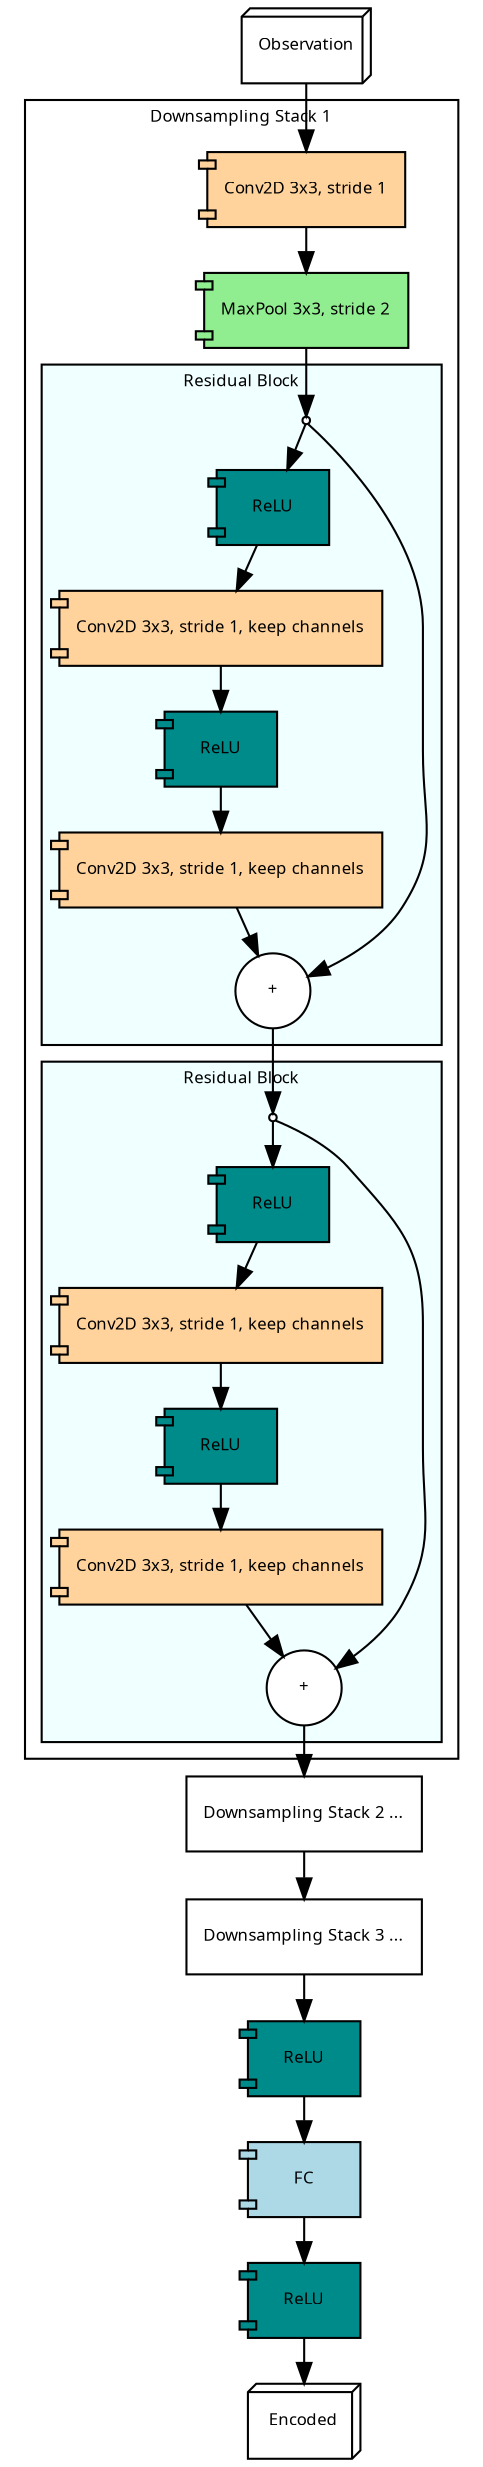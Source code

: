 digraph {
    graph [fontsize=8 fontname="Verdana" compound=true, ranksep=0.3 ];
    node [ fontname="Handlee", fontsize=8, shape=component];
    edge [ fontname="Handlee", fontsize=6 ];
    rankdir = TB;

    ob [ label=<Observation>, shape=box3d ];

    subgraph cluster_downsample_1 {
        label = "Downsampling Stack 1";
        style = "filled";
        fillcolor = white;
        node [style=filled,fillcolor=white];

        first_conv_1 [ label=<Conv2D 3x3, stride 1>, style=filled, fillcolor=burlywood1 ];
        maxpool_1 [ label=<MaxPool 3x3, stride 2>, style=filled, fillcolor=lightgreen ];

        subgraph cluster_residual_1_1 {
            label = "Residual Block";
            style = "filled";
            fillcolor = azure1;
            node [style=filled,fillcolor=white];

            input_1_1 [ label=<>, shape=point ];

            first_relu_1_1 [ label=<ReLU>, fillcolor=cyan4 ];
            first_res_conv_1_1 [ label=<Conv2D 3x3, stride 1, keep channels>, style=filled, fillcolor=burlywood1 ];
            second_relu_1_1 [ label=<ReLU>, fillcolor=cyan4 ];
            second_res_conv_1_1 [ label=<Conv2D 3x3, stride 1, keep channels>, style=filled, fillcolor=burlywood1 ];

            output_1_1 [ label=<+>, shape=circle ];

            input_1_1 -> first_relu_1_1 -> first_res_conv_1_1 -> second_relu_1_1 -> second_res_conv_1_1 -> output_1_1;
            input_1_1 -> output_1_1;
        }

        subgraph cluster_residual_1_2 {
            label = "Residual Block";
            style = "filled";
            fillcolor = azure1;
            node [style=filled,fillcolor=white];

            input_1_2 [ label=<>, shape=point ];

            first_relu_1_2 [ label=<ReLU>, fillcolor=cyan4 ];
            first_res_conv_1_2 [ label=<Conv2D 3x3, stride 1, keep channels>, style=filled, fillcolor=burlywood1 ];
            second_relu_1_2 [ label=<ReLU>, fillcolor=cyan4 ];
            second_res_conv_1_2 [ label=<Conv2D 3x3, stride 1, keep channels>, style=filled, fillcolor=burlywood1 ];

            output_1_2 [ label=<+>, shape=circle ];

            input_1_2 -> first_relu_1_2 -> first_res_conv_1_2 -> second_relu_1_2 -> second_res_conv_1_2 -> output_1_2;
            input_1_2 -> output_1_2;
        }

        first_conv_1 -> maxpool_1;
        maxpool_1 -> input_1_1;
        output_1_1 -> input_1_2;
    }

    downsample_2 [ label=<Downsampling Stack 2 ...>, fillcolor=white, shape=record ];
    downsample_3 [ label=<Downsampling Stack 3 ...>, fillcolor=white, shape=record ];
    pre_relu [ label=<ReLU>, fillcolor=cyan4, style=filled ];
    FC [ label=<FC>, fillcolor=lightblue, style=filled ];
    after_relu [ label=<ReLU>, fillcolor=cyan4, style=filled ];
    output [ label=<Encoded>, shape=box3d ];

    // Network
    ob -> first_conv_1;
    output_1_2 -> downsample_2 -> downsample_3 -> pre_relu -> FC -> after_relu -> output;
}
